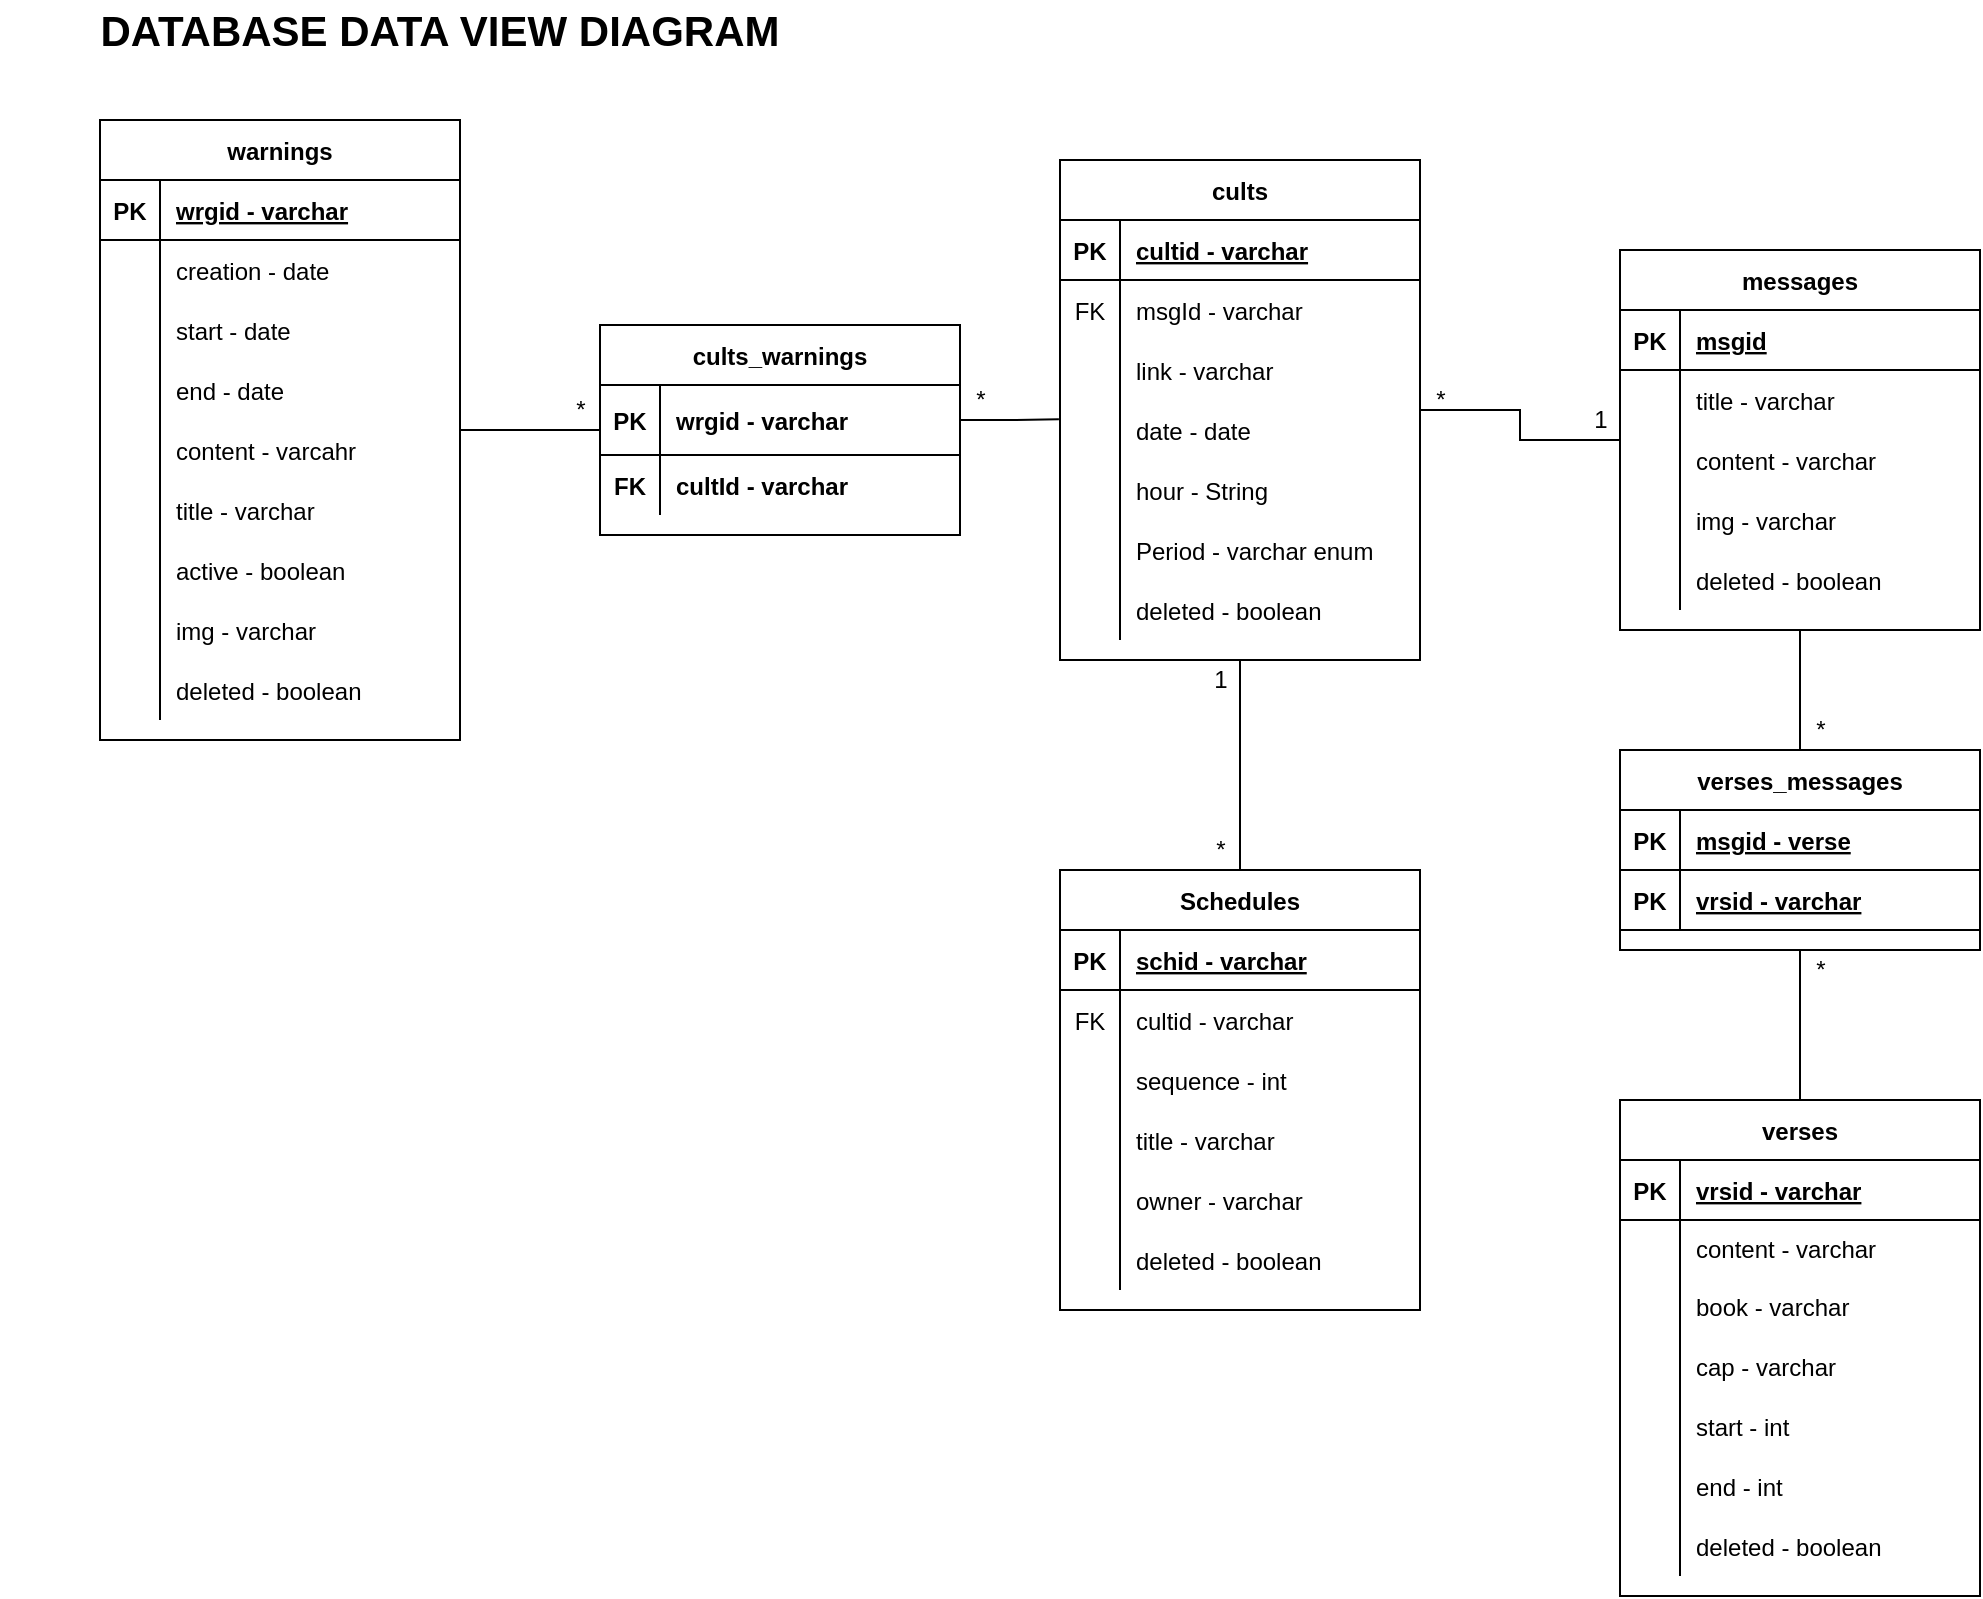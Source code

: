 <mxfile version="13.8.1" type="device"><diagram id="FfVFmFVfgcgkvc2MJZDp" name="Page-1"><mxGraphModel dx="766" dy="450" grid="1" gridSize="10" guides="1" tooltips="1" connect="1" arrows="1" fold="1" page="1" pageScale="1" pageWidth="827" pageHeight="1169" math="0" shadow="0"><root><mxCell id="0"/><mxCell id="1" parent="0"/><mxCell id="G2tDwb72P1aMeua5ZWxh-1" value="" style="edgeStyle=orthogonalEdgeStyle;rounded=0;orthogonalLoop=1;jettySize=auto;html=1;endArrow=none;endFill=0;" parent="1" source="G2tDwb72P1aMeua5ZWxh-49" target="G2tDwb72P1aMeua5ZWxh-125" edge="1"><mxGeometry relative="1" as="geometry"/></mxCell><mxCell id="G2tDwb72P1aMeua5ZWxh-2" value="" style="edgeStyle=orthogonalEdgeStyle;rounded=0;orthogonalLoop=1;jettySize=auto;html=1;endArrow=none;endFill=0;" parent="1" source="G2tDwb72P1aMeua5ZWxh-49" target="G2tDwb72P1aMeua5ZWxh-106" edge="1"><mxGeometry relative="1" as="geometry"/></mxCell><mxCell id="G2tDwb72P1aMeua5ZWxh-4" value="" style="edgeStyle=orthogonalEdgeStyle;rounded=0;orthogonalLoop=1;jettySize=auto;html=1;endArrow=none;endFill=0;" parent="1" source="G2tDwb72P1aMeua5ZWxh-18" target="G2tDwb72P1aMeua5ZWxh-99" edge="1"><mxGeometry relative="1" as="geometry"/></mxCell><mxCell id="G2tDwb72P1aMeua5ZWxh-5" value="*" style="text;html=1;align=center;verticalAlign=middle;resizable=0;points=[];autosize=1;" parent="1" vertex="1"><mxGeometry x="490" y="200" width="20" height="20" as="geometry"/></mxCell><mxCell id="G2tDwb72P1aMeua5ZWxh-6" value="*" style="text;html=1;align=center;verticalAlign=middle;resizable=0;points=[];autosize=1;" parent="1" vertex="1"><mxGeometry x="290" y="205" width="20" height="20" as="geometry"/></mxCell><mxCell id="G2tDwb72P1aMeua5ZWxh-7" value="*" style="text;html=1;align=center;verticalAlign=middle;resizable=0;points=[];autosize=1;" parent="1" vertex="1"><mxGeometry x="720" y="200" width="20" height="20" as="geometry"/></mxCell><mxCell id="G2tDwb72P1aMeua5ZWxh-8" value="1" style="text;html=1;align=center;verticalAlign=middle;resizable=0;points=[];autosize=1;" parent="1" vertex="1"><mxGeometry x="800" y="210" width="20" height="20" as="geometry"/></mxCell><mxCell id="G2tDwb72P1aMeua5ZWxh-18" value="warnings" style="shape=table;startSize=30;container=1;collapsible=1;childLayout=tableLayout;fixedRows=1;rowLines=0;fontStyle=1;align=center;resizeLast=1;" parent="1" vertex="1"><mxGeometry x="60" y="70" width="180" height="310" as="geometry"/></mxCell><mxCell id="G2tDwb72P1aMeua5ZWxh-19" value="" style="shape=partialRectangle;collapsible=0;dropTarget=0;pointerEvents=0;fillColor=none;top=0;left=0;bottom=1;right=0;points=[[0,0.5],[1,0.5]];portConstraint=eastwest;" parent="G2tDwb72P1aMeua5ZWxh-18" vertex="1"><mxGeometry y="30" width="180" height="30" as="geometry"/></mxCell><mxCell id="G2tDwb72P1aMeua5ZWxh-20" value="PK" style="shape=partialRectangle;connectable=0;fillColor=none;top=0;left=0;bottom=0;right=0;fontStyle=1;overflow=hidden;" parent="G2tDwb72P1aMeua5ZWxh-19" vertex="1"><mxGeometry width="30" height="30" as="geometry"/></mxCell><mxCell id="G2tDwb72P1aMeua5ZWxh-21" value="wrgid - varchar" style="shape=partialRectangle;connectable=0;fillColor=none;top=0;left=0;bottom=0;right=0;align=left;spacingLeft=6;fontStyle=5;overflow=hidden;" parent="G2tDwb72P1aMeua5ZWxh-19" vertex="1"><mxGeometry x="30" width="150" height="30" as="geometry"/></mxCell><mxCell id="G2tDwb72P1aMeua5ZWxh-28" value="" style="shape=partialRectangle;collapsible=0;dropTarget=0;pointerEvents=0;fillColor=none;top=0;left=0;bottom=0;right=0;points=[[0,0.5],[1,0.5]];portConstraint=eastwest;" parent="G2tDwb72P1aMeua5ZWxh-18" vertex="1"><mxGeometry y="60" width="180" height="30" as="geometry"/></mxCell><mxCell id="G2tDwb72P1aMeua5ZWxh-29" value="" style="shape=partialRectangle;connectable=0;fillColor=none;top=0;left=0;bottom=0;right=0;editable=1;overflow=hidden;" parent="G2tDwb72P1aMeua5ZWxh-28" vertex="1"><mxGeometry width="30" height="30" as="geometry"/></mxCell><mxCell id="G2tDwb72P1aMeua5ZWxh-30" value="creation - date" style="shape=partialRectangle;connectable=0;fillColor=none;top=0;left=0;bottom=0;right=0;align=left;spacingLeft=6;overflow=hidden;" parent="G2tDwb72P1aMeua5ZWxh-28" vertex="1"><mxGeometry x="30" width="150" height="30" as="geometry"/></mxCell><mxCell id="G2tDwb72P1aMeua5ZWxh-31" value="" style="shape=partialRectangle;collapsible=0;dropTarget=0;pointerEvents=0;fillColor=none;top=0;left=0;bottom=0;right=0;points=[[0,0.5],[1,0.5]];portConstraint=eastwest;" parent="G2tDwb72P1aMeua5ZWxh-18" vertex="1"><mxGeometry y="90" width="180" height="30" as="geometry"/></mxCell><mxCell id="G2tDwb72P1aMeua5ZWxh-32" value="" style="shape=partialRectangle;connectable=0;fillColor=none;top=0;left=0;bottom=0;right=0;editable=1;overflow=hidden;" parent="G2tDwb72P1aMeua5ZWxh-31" vertex="1"><mxGeometry width="30" height="30" as="geometry"/></mxCell><mxCell id="G2tDwb72P1aMeua5ZWxh-33" value="start - date" style="shape=partialRectangle;connectable=0;fillColor=none;top=0;left=0;bottom=0;right=0;align=left;spacingLeft=6;overflow=hidden;" parent="G2tDwb72P1aMeua5ZWxh-31" vertex="1"><mxGeometry x="30" width="150" height="30" as="geometry"/></mxCell><mxCell id="G2tDwb72P1aMeua5ZWxh-34" value="" style="shape=partialRectangle;collapsible=0;dropTarget=0;pointerEvents=0;fillColor=none;top=0;left=0;bottom=0;right=0;points=[[0,0.5],[1,0.5]];portConstraint=eastwest;" parent="G2tDwb72P1aMeua5ZWxh-18" vertex="1"><mxGeometry y="120" width="180" height="30" as="geometry"/></mxCell><mxCell id="G2tDwb72P1aMeua5ZWxh-35" value="" style="shape=partialRectangle;connectable=0;fillColor=none;top=0;left=0;bottom=0;right=0;editable=1;overflow=hidden;" parent="G2tDwb72P1aMeua5ZWxh-34" vertex="1"><mxGeometry width="30" height="30" as="geometry"/></mxCell><mxCell id="G2tDwb72P1aMeua5ZWxh-36" value="end - date" style="shape=partialRectangle;connectable=0;fillColor=none;top=0;left=0;bottom=0;right=0;align=left;spacingLeft=6;overflow=hidden;" parent="G2tDwb72P1aMeua5ZWxh-34" vertex="1"><mxGeometry x="30" width="150" height="30" as="geometry"/></mxCell><mxCell id="G2tDwb72P1aMeua5ZWxh-37" value="" style="shape=partialRectangle;collapsible=0;dropTarget=0;pointerEvents=0;fillColor=none;top=0;left=0;bottom=0;right=0;points=[[0,0.5],[1,0.5]];portConstraint=eastwest;" parent="G2tDwb72P1aMeua5ZWxh-18" vertex="1"><mxGeometry y="150" width="180" height="30" as="geometry"/></mxCell><mxCell id="G2tDwb72P1aMeua5ZWxh-38" value="" style="shape=partialRectangle;connectable=0;fillColor=none;top=0;left=0;bottom=0;right=0;editable=1;overflow=hidden;" parent="G2tDwb72P1aMeua5ZWxh-37" vertex="1"><mxGeometry width="30" height="30" as="geometry"/></mxCell><mxCell id="G2tDwb72P1aMeua5ZWxh-39" value="content - varcahr" style="shape=partialRectangle;connectable=0;fillColor=none;top=0;left=0;bottom=0;right=0;align=left;spacingLeft=6;overflow=hidden;" parent="G2tDwb72P1aMeua5ZWxh-37" vertex="1"><mxGeometry x="30" width="150" height="30" as="geometry"/></mxCell><mxCell id="G2tDwb72P1aMeua5ZWxh-40" value="" style="shape=partialRectangle;collapsible=0;dropTarget=0;pointerEvents=0;fillColor=none;top=0;left=0;bottom=0;right=0;points=[[0,0.5],[1,0.5]];portConstraint=eastwest;" parent="G2tDwb72P1aMeua5ZWxh-18" vertex="1"><mxGeometry y="180" width="180" height="30" as="geometry"/></mxCell><mxCell id="G2tDwb72P1aMeua5ZWxh-41" value="" style="shape=partialRectangle;connectable=0;fillColor=none;top=0;left=0;bottom=0;right=0;editable=1;overflow=hidden;" parent="G2tDwb72P1aMeua5ZWxh-40" vertex="1"><mxGeometry width="30" height="30" as="geometry"/></mxCell><mxCell id="G2tDwb72P1aMeua5ZWxh-42" value="title - varchar" style="shape=partialRectangle;connectable=0;fillColor=none;top=0;left=0;bottom=0;right=0;align=left;spacingLeft=6;overflow=hidden;" parent="G2tDwb72P1aMeua5ZWxh-40" vertex="1"><mxGeometry x="30" width="150" height="30" as="geometry"/></mxCell><mxCell id="G2tDwb72P1aMeua5ZWxh-43" value="" style="shape=partialRectangle;collapsible=0;dropTarget=0;pointerEvents=0;fillColor=none;top=0;left=0;bottom=0;right=0;points=[[0,0.5],[1,0.5]];portConstraint=eastwest;" parent="G2tDwb72P1aMeua5ZWxh-18" vertex="1"><mxGeometry y="210" width="180" height="30" as="geometry"/></mxCell><mxCell id="G2tDwb72P1aMeua5ZWxh-44" value="" style="shape=partialRectangle;connectable=0;fillColor=none;top=0;left=0;bottom=0;right=0;editable=1;overflow=hidden;" parent="G2tDwb72P1aMeua5ZWxh-43" vertex="1"><mxGeometry width="30" height="30" as="geometry"/></mxCell><mxCell id="G2tDwb72P1aMeua5ZWxh-45" value="active - boolean" style="shape=partialRectangle;connectable=0;fillColor=none;top=0;left=0;bottom=0;right=0;align=left;spacingLeft=6;overflow=hidden;" parent="G2tDwb72P1aMeua5ZWxh-43" vertex="1"><mxGeometry x="30" width="150" height="30" as="geometry"/></mxCell><mxCell id="G2tDwb72P1aMeua5ZWxh-46" value="" style="shape=partialRectangle;collapsible=0;dropTarget=0;pointerEvents=0;fillColor=none;top=0;left=0;bottom=0;right=0;points=[[0,0.5],[1,0.5]];portConstraint=eastwest;" parent="G2tDwb72P1aMeua5ZWxh-18" vertex="1"><mxGeometry y="240" width="180" height="30" as="geometry"/></mxCell><mxCell id="G2tDwb72P1aMeua5ZWxh-47" value="" style="shape=partialRectangle;connectable=0;fillColor=none;top=0;left=0;bottom=0;right=0;editable=1;overflow=hidden;" parent="G2tDwb72P1aMeua5ZWxh-46" vertex="1"><mxGeometry width="30" height="30" as="geometry"/></mxCell><mxCell id="G2tDwb72P1aMeua5ZWxh-48" value="img - varchar" style="shape=partialRectangle;connectable=0;fillColor=none;top=0;left=0;bottom=0;right=0;align=left;spacingLeft=6;overflow=hidden;" parent="G2tDwb72P1aMeua5ZWxh-46" vertex="1"><mxGeometry x="30" width="150" height="30" as="geometry"/></mxCell><mxCell id="GimuK8NEY4A1Hkwl0KR8-1" value="" style="shape=partialRectangle;collapsible=0;dropTarget=0;pointerEvents=0;fillColor=none;top=0;left=0;bottom=0;right=0;points=[[0,0.5],[1,0.5]];portConstraint=eastwest;" parent="G2tDwb72P1aMeua5ZWxh-18" vertex="1"><mxGeometry y="270" width="180" height="30" as="geometry"/></mxCell><mxCell id="GimuK8NEY4A1Hkwl0KR8-2" value="" style="shape=partialRectangle;connectable=0;fillColor=none;top=0;left=0;bottom=0;right=0;editable=1;overflow=hidden;" parent="GimuK8NEY4A1Hkwl0KR8-1" vertex="1"><mxGeometry width="30" height="30" as="geometry"/></mxCell><mxCell id="GimuK8NEY4A1Hkwl0KR8-3" value="deleted - boolean" style="shape=partialRectangle;connectable=0;fillColor=none;top=0;left=0;bottom=0;right=0;align=left;spacingLeft=6;overflow=hidden;" parent="GimuK8NEY4A1Hkwl0KR8-1" vertex="1"><mxGeometry x="30" width="150" height="30" as="geometry"/></mxCell><mxCell id="G2tDwb72P1aMeua5ZWxh-11" value="1" style="text;html=1;align=center;verticalAlign=middle;resizable=0;points=[];autosize=1;" parent="1" vertex="1"><mxGeometry x="610" y="340" width="20" height="20" as="geometry"/></mxCell><mxCell id="G2tDwb72P1aMeua5ZWxh-12" value="*&lt;br&gt;" style="text;html=1;align=center;verticalAlign=middle;resizable=0;points=[];autosize=1;" parent="1" vertex="1"><mxGeometry x="610" y="425" width="20" height="20" as="geometry"/></mxCell><mxCell id="G2tDwb72P1aMeua5ZWxh-13" value="" style="edgeStyle=orthogonalEdgeStyle;rounded=0;orthogonalLoop=1;jettySize=auto;html=1;endArrow=none;endFill=0;" parent="1" source="G2tDwb72P1aMeua5ZWxh-125" target="G2tDwb72P1aMeua5ZWxh-141" edge="1"><mxGeometry relative="1" as="geometry"/></mxCell><mxCell id="G2tDwb72P1aMeua5ZWxh-14" style="edgeStyle=orthogonalEdgeStyle;rounded=0;orthogonalLoop=1;jettySize=auto;html=1;exitX=1;exitY=0.5;exitDx=0;exitDy=0;entryX=-0.003;entryY=0.322;entryDx=0;entryDy=0;endArrow=none;endFill=0;entryPerimeter=0;" parent="1" source="G2tDwb72P1aMeua5ZWxh-100" target="G2tDwb72P1aMeua5ZWxh-59" edge="1"><mxGeometry relative="1" as="geometry"/></mxCell><mxCell id="G2tDwb72P1aMeua5ZWxh-15" value="*" style="text;html=1;align=center;verticalAlign=middle;resizable=0;points=[];autosize=1;" parent="1" vertex="1"><mxGeometry x="910" y="365" width="20" height="20" as="geometry"/></mxCell><mxCell id="G2tDwb72P1aMeua5ZWxh-16" style="edgeStyle=orthogonalEdgeStyle;rounded=0;orthogonalLoop=1;jettySize=auto;html=1;exitX=0.5;exitY=0;exitDx=0;exitDy=0;entryX=0.5;entryY=1;entryDx=0;entryDy=0;endArrow=none;endFill=0;" parent="1" source="G2tDwb72P1aMeua5ZWxh-148" target="G2tDwb72P1aMeua5ZWxh-141" edge="1"><mxGeometry relative="1" as="geometry"/></mxCell><mxCell id="G2tDwb72P1aMeua5ZWxh-17" value="*" style="text;html=1;align=center;verticalAlign=middle;resizable=0;points=[];autosize=1;" parent="1" vertex="1"><mxGeometry x="910" y="485" width="20" height="20" as="geometry"/></mxCell><mxCell id="G2tDwb72P1aMeua5ZWxh-170" value="DATABASE DATA VIEW DIAGRAM" style="text;html=1;strokeColor=none;fillColor=none;align=center;verticalAlign=middle;whiteSpace=wrap;rounded=0;fontStyle=1;fontSize=21;" parent="1" vertex="1"><mxGeometry x="10" y="10" width="440" height="30" as="geometry"/></mxCell><mxCell id="G2tDwb72P1aMeua5ZWxh-49" value="cults" style="shape=table;startSize=30;container=1;collapsible=1;childLayout=tableLayout;fixedRows=1;rowLines=0;fontStyle=1;align=center;resizeLast=1;" parent="1" vertex="1"><mxGeometry x="540" y="90" width="180" height="250" as="geometry"/></mxCell><mxCell id="G2tDwb72P1aMeua5ZWxh-50" value="" style="shape=partialRectangle;collapsible=0;dropTarget=0;pointerEvents=0;fillColor=none;top=0;left=0;bottom=1;right=0;points=[[0,0.5],[1,0.5]];portConstraint=eastwest;" parent="G2tDwb72P1aMeua5ZWxh-49" vertex="1"><mxGeometry y="30" width="180" height="30" as="geometry"/></mxCell><mxCell id="G2tDwb72P1aMeua5ZWxh-51" value="PK" style="shape=partialRectangle;connectable=0;fillColor=none;top=0;left=0;bottom=0;right=0;fontStyle=1;overflow=hidden;" parent="G2tDwb72P1aMeua5ZWxh-50" vertex="1"><mxGeometry width="30" height="30" as="geometry"/></mxCell><mxCell id="G2tDwb72P1aMeua5ZWxh-52" value="cultid - varchar" style="shape=partialRectangle;connectable=0;fillColor=none;top=0;left=0;bottom=0;right=0;align=left;spacingLeft=6;fontStyle=5;overflow=hidden;" parent="G2tDwb72P1aMeua5ZWxh-50" vertex="1"><mxGeometry x="30" width="150" height="30" as="geometry"/></mxCell><mxCell id="G2tDwb72P1aMeua5ZWxh-53" value="" style="shape=partialRectangle;collapsible=0;dropTarget=0;pointerEvents=0;fillColor=none;top=0;left=0;bottom=0;right=0;points=[[0,0.5],[1,0.5]];portConstraint=eastwest;" parent="G2tDwb72P1aMeua5ZWxh-49" vertex="1"><mxGeometry y="60" width="180" height="30" as="geometry"/></mxCell><mxCell id="G2tDwb72P1aMeua5ZWxh-54" value="FK" style="shape=partialRectangle;connectable=0;fillColor=none;top=0;left=0;bottom=0;right=0;editable=1;overflow=hidden;" parent="G2tDwb72P1aMeua5ZWxh-53" vertex="1"><mxGeometry width="30" height="30" as="geometry"/></mxCell><mxCell id="G2tDwb72P1aMeua5ZWxh-55" value="msgId - varchar" style="shape=partialRectangle;connectable=0;fillColor=none;top=0;left=0;bottom=0;right=0;align=left;spacingLeft=6;overflow=hidden;" parent="G2tDwb72P1aMeua5ZWxh-53" vertex="1"><mxGeometry x="30" width="150" height="30" as="geometry"/></mxCell><mxCell id="G2tDwb72P1aMeua5ZWxh-56" value="" style="shape=partialRectangle;collapsible=0;dropTarget=0;pointerEvents=0;fillColor=none;top=0;left=0;bottom=0;right=0;points=[[0,0.5],[1,0.5]];portConstraint=eastwest;" parent="G2tDwb72P1aMeua5ZWxh-49" vertex="1"><mxGeometry y="90" width="180" height="30" as="geometry"/></mxCell><mxCell id="G2tDwb72P1aMeua5ZWxh-57" value="" style="shape=partialRectangle;connectable=0;fillColor=none;top=0;left=0;bottom=0;right=0;editable=1;overflow=hidden;" parent="G2tDwb72P1aMeua5ZWxh-56" vertex="1"><mxGeometry width="30" height="30" as="geometry"/></mxCell><mxCell id="G2tDwb72P1aMeua5ZWxh-58" value="link - varchar" style="shape=partialRectangle;connectable=0;fillColor=none;top=0;left=0;bottom=0;right=0;align=left;spacingLeft=6;overflow=hidden;" parent="G2tDwb72P1aMeua5ZWxh-56" vertex="1"><mxGeometry x="30" width="150" height="30" as="geometry"/></mxCell><mxCell id="G2tDwb72P1aMeua5ZWxh-59" value="" style="shape=partialRectangle;collapsible=0;dropTarget=0;pointerEvents=0;fillColor=none;top=0;left=0;bottom=0;right=0;points=[[0,0.5],[1,0.5]];portConstraint=eastwest;" parent="G2tDwb72P1aMeua5ZWxh-49" vertex="1"><mxGeometry y="120" width="180" height="30" as="geometry"/></mxCell><mxCell id="G2tDwb72P1aMeua5ZWxh-60" value="" style="shape=partialRectangle;connectable=0;fillColor=none;top=0;left=0;bottom=0;right=0;editable=1;overflow=hidden;" parent="G2tDwb72P1aMeua5ZWxh-59" vertex="1"><mxGeometry width="30" height="30" as="geometry"/></mxCell><mxCell id="G2tDwb72P1aMeua5ZWxh-61" value="date - date" style="shape=partialRectangle;connectable=0;fillColor=none;top=0;left=0;bottom=0;right=0;align=left;spacingLeft=6;overflow=hidden;" parent="G2tDwb72P1aMeua5ZWxh-59" vertex="1"><mxGeometry x="30" width="150" height="30" as="geometry"/></mxCell><mxCell id="G2tDwb72P1aMeua5ZWxh-62" value="" style="shape=partialRectangle;collapsible=0;dropTarget=0;pointerEvents=0;fillColor=none;top=0;left=0;bottom=0;right=0;points=[[0,0.5],[1,0.5]];portConstraint=eastwest;" parent="G2tDwb72P1aMeua5ZWxh-49" vertex="1"><mxGeometry y="150" width="180" height="30" as="geometry"/></mxCell><mxCell id="G2tDwb72P1aMeua5ZWxh-63" value="" style="shape=partialRectangle;connectable=0;fillColor=none;top=0;left=0;bottom=0;right=0;editable=1;overflow=hidden;" parent="G2tDwb72P1aMeua5ZWxh-62" vertex="1"><mxGeometry width="30" height="30" as="geometry"/></mxCell><mxCell id="G2tDwb72P1aMeua5ZWxh-64" value="hour - String" style="shape=partialRectangle;connectable=0;fillColor=none;top=0;left=0;bottom=0;right=0;align=left;spacingLeft=6;overflow=hidden;" parent="G2tDwb72P1aMeua5ZWxh-62" vertex="1"><mxGeometry x="30" width="150" height="30" as="geometry"/></mxCell><mxCell id="G2tDwb72P1aMeua5ZWxh-68" value="" style="shape=partialRectangle;collapsible=0;dropTarget=0;pointerEvents=0;fillColor=none;top=0;left=0;bottom=0;right=0;points=[[0,0.5],[1,0.5]];portConstraint=eastwest;" parent="G2tDwb72P1aMeua5ZWxh-49" vertex="1"><mxGeometry y="180" width="180" height="30" as="geometry"/></mxCell><mxCell id="G2tDwb72P1aMeua5ZWxh-69" value="" style="shape=partialRectangle;connectable=0;fillColor=none;top=0;left=0;bottom=0;right=0;editable=1;overflow=hidden;" parent="G2tDwb72P1aMeua5ZWxh-68" vertex="1"><mxGeometry width="30" height="30" as="geometry"/></mxCell><mxCell id="G2tDwb72P1aMeua5ZWxh-70" value="Period - varchar enum" style="shape=partialRectangle;connectable=0;fillColor=none;top=0;left=0;bottom=0;right=0;align=left;spacingLeft=6;overflow=hidden;" parent="G2tDwb72P1aMeua5ZWxh-68" vertex="1"><mxGeometry x="30" width="150" height="30" as="geometry"/></mxCell><mxCell id="G2tDwb72P1aMeua5ZWxh-71" value="" style="shape=partialRectangle;collapsible=0;dropTarget=0;pointerEvents=0;fillColor=none;top=0;left=0;bottom=0;right=0;points=[[0,0.5],[1,0.5]];portConstraint=eastwest;" parent="G2tDwb72P1aMeua5ZWxh-49" vertex="1"><mxGeometry y="210" width="180" height="30" as="geometry"/></mxCell><mxCell id="G2tDwb72P1aMeua5ZWxh-72" value="" style="shape=partialRectangle;connectable=0;fillColor=none;top=0;left=0;bottom=0;right=0;editable=1;overflow=hidden;" parent="G2tDwb72P1aMeua5ZWxh-71" vertex="1"><mxGeometry width="30" height="30" as="geometry"/></mxCell><mxCell id="G2tDwb72P1aMeua5ZWxh-73" value="deleted - boolean" style="shape=partialRectangle;connectable=0;fillColor=none;top=0;left=0;bottom=0;right=0;align=left;spacingLeft=6;overflow=hidden;" parent="G2tDwb72P1aMeua5ZWxh-71" vertex="1"><mxGeometry x="30" width="150" height="30" as="geometry"/></mxCell><mxCell id="G2tDwb72P1aMeua5ZWxh-99" value="cults_warnings" style="shape=table;startSize=30;container=1;collapsible=1;childLayout=tableLayout;fixedRows=1;rowLines=0;fontStyle=1;align=center;resizeLast=1;" parent="1" vertex="1"><mxGeometry x="310" y="172.5" width="180" height="105" as="geometry"/></mxCell><mxCell id="G2tDwb72P1aMeua5ZWxh-100" value="" style="shape=partialRectangle;collapsible=0;dropTarget=0;pointerEvents=0;fillColor=none;top=0;left=0;bottom=1;right=0;points=[[0,0.5],[1,0.5]];portConstraint=eastwest;" parent="G2tDwb72P1aMeua5ZWxh-99" vertex="1"><mxGeometry y="30" width="180" height="35" as="geometry"/></mxCell><mxCell id="G2tDwb72P1aMeua5ZWxh-101" value="PK" style="shape=partialRectangle;connectable=0;fillColor=none;top=0;left=0;bottom=0;right=0;fontStyle=1;overflow=hidden;" parent="G2tDwb72P1aMeua5ZWxh-100" vertex="1"><mxGeometry width="30" height="35" as="geometry"/></mxCell><mxCell id="G2tDwb72P1aMeua5ZWxh-102" value="wrgid - varchar" style="shape=partialRectangle;connectable=0;fillColor=none;top=0;left=0;bottom=0;right=0;align=left;spacingLeft=6;fontStyle=1;overflow=hidden;" parent="G2tDwb72P1aMeua5ZWxh-100" vertex="1"><mxGeometry x="30" width="150" height="35" as="geometry"/></mxCell><mxCell id="G2tDwb72P1aMeua5ZWxh-103" value="" style="shape=partialRectangle;collapsible=0;dropTarget=0;pointerEvents=0;fillColor=none;top=0;left=0;bottom=0;right=0;points=[[0,0.5],[1,0.5]];portConstraint=eastwest;" parent="G2tDwb72P1aMeua5ZWxh-99" vertex="1"><mxGeometry y="65" width="180" height="30" as="geometry"/></mxCell><mxCell id="G2tDwb72P1aMeua5ZWxh-104" value="FK" style="shape=partialRectangle;connectable=0;fillColor=none;top=0;left=0;bottom=0;right=0;editable=1;overflow=hidden;fontStyle=1" parent="G2tDwb72P1aMeua5ZWxh-103" vertex="1"><mxGeometry width="30" height="30" as="geometry"/></mxCell><mxCell id="G2tDwb72P1aMeua5ZWxh-105" value="cultId - varchar" style="shape=partialRectangle;connectable=0;fillColor=none;top=0;left=0;bottom=0;right=0;align=left;spacingLeft=6;overflow=hidden;fontStyle=1" parent="G2tDwb72P1aMeua5ZWxh-103" vertex="1"><mxGeometry x="30" width="150" height="30" as="geometry"/></mxCell><mxCell id="G2tDwb72P1aMeua5ZWxh-125" value="messages" style="shape=table;startSize=30;container=1;collapsible=1;childLayout=tableLayout;fixedRows=1;rowLines=0;fontStyle=1;align=center;resizeLast=1;" parent="1" vertex="1"><mxGeometry x="820" y="135" width="180" height="190" as="geometry"/></mxCell><mxCell id="G2tDwb72P1aMeua5ZWxh-126" value="" style="shape=partialRectangle;collapsible=0;dropTarget=0;pointerEvents=0;fillColor=none;top=0;left=0;bottom=1;right=0;points=[[0,0.5],[1,0.5]];portConstraint=eastwest;" parent="G2tDwb72P1aMeua5ZWxh-125" vertex="1"><mxGeometry y="30" width="180" height="30" as="geometry"/></mxCell><mxCell id="G2tDwb72P1aMeua5ZWxh-127" value="PK" style="shape=partialRectangle;connectable=0;fillColor=none;top=0;left=0;bottom=0;right=0;fontStyle=1;overflow=hidden;" parent="G2tDwb72P1aMeua5ZWxh-126" vertex="1"><mxGeometry width="30" height="30" as="geometry"/></mxCell><mxCell id="G2tDwb72P1aMeua5ZWxh-128" value="msgid" style="shape=partialRectangle;connectable=0;fillColor=none;top=0;left=0;bottom=0;right=0;align=left;spacingLeft=6;fontStyle=5;overflow=hidden;" parent="G2tDwb72P1aMeua5ZWxh-126" vertex="1"><mxGeometry x="30" width="150" height="30" as="geometry"/></mxCell><mxCell id="G2tDwb72P1aMeua5ZWxh-129" value="" style="shape=partialRectangle;collapsible=0;dropTarget=0;pointerEvents=0;fillColor=none;top=0;left=0;bottom=0;right=0;points=[[0,0.5],[1,0.5]];portConstraint=eastwest;" parent="G2tDwb72P1aMeua5ZWxh-125" vertex="1"><mxGeometry y="60" width="180" height="30" as="geometry"/></mxCell><mxCell id="G2tDwb72P1aMeua5ZWxh-130" value="" style="shape=partialRectangle;connectable=0;fillColor=none;top=0;left=0;bottom=0;right=0;editable=1;overflow=hidden;" parent="G2tDwb72P1aMeua5ZWxh-129" vertex="1"><mxGeometry width="30" height="30" as="geometry"/></mxCell><mxCell id="G2tDwb72P1aMeua5ZWxh-131" value="title - varchar" style="shape=partialRectangle;connectable=0;fillColor=none;top=0;left=0;bottom=0;right=0;align=left;spacingLeft=6;overflow=hidden;" parent="G2tDwb72P1aMeua5ZWxh-129" vertex="1"><mxGeometry x="30" width="150" height="30" as="geometry"/></mxCell><mxCell id="G2tDwb72P1aMeua5ZWxh-132" value="" style="shape=partialRectangle;collapsible=0;dropTarget=0;pointerEvents=0;fillColor=none;top=0;left=0;bottom=0;right=0;points=[[0,0.5],[1,0.5]];portConstraint=eastwest;" parent="G2tDwb72P1aMeua5ZWxh-125" vertex="1"><mxGeometry y="90" width="180" height="30" as="geometry"/></mxCell><mxCell id="G2tDwb72P1aMeua5ZWxh-133" value="" style="shape=partialRectangle;connectable=0;fillColor=none;top=0;left=0;bottom=0;right=0;editable=1;overflow=hidden;" parent="G2tDwb72P1aMeua5ZWxh-132" vertex="1"><mxGeometry width="30" height="30" as="geometry"/></mxCell><mxCell id="G2tDwb72P1aMeua5ZWxh-134" value="content - varchar" style="shape=partialRectangle;connectable=0;fillColor=none;top=0;left=0;bottom=0;right=0;align=left;spacingLeft=6;overflow=hidden;" parent="G2tDwb72P1aMeua5ZWxh-132" vertex="1"><mxGeometry x="30" width="150" height="30" as="geometry"/></mxCell><mxCell id="G2tDwb72P1aMeua5ZWxh-135" value="" style="shape=partialRectangle;collapsible=0;dropTarget=0;pointerEvents=0;fillColor=none;top=0;left=0;bottom=0;right=0;points=[[0,0.5],[1,0.5]];portConstraint=eastwest;" parent="G2tDwb72P1aMeua5ZWxh-125" vertex="1"><mxGeometry y="120" width="180" height="30" as="geometry"/></mxCell><mxCell id="G2tDwb72P1aMeua5ZWxh-136" value="" style="shape=partialRectangle;connectable=0;fillColor=none;top=0;left=0;bottom=0;right=0;editable=1;overflow=hidden;" parent="G2tDwb72P1aMeua5ZWxh-135" vertex="1"><mxGeometry width="30" height="30" as="geometry"/></mxCell><mxCell id="G2tDwb72P1aMeua5ZWxh-137" value="img - varchar" style="shape=partialRectangle;connectable=0;fillColor=none;top=0;left=0;bottom=0;right=0;align=left;spacingLeft=6;overflow=hidden;" parent="G2tDwb72P1aMeua5ZWxh-135" vertex="1"><mxGeometry x="30" width="150" height="30" as="geometry"/></mxCell><mxCell id="G2tDwb72P1aMeua5ZWxh-138" value="" style="shape=partialRectangle;collapsible=0;dropTarget=0;pointerEvents=0;fillColor=none;top=0;left=0;bottom=0;right=0;points=[[0,0.5],[1,0.5]];portConstraint=eastwest;" parent="G2tDwb72P1aMeua5ZWxh-125" vertex="1"><mxGeometry y="150" width="180" height="30" as="geometry"/></mxCell><mxCell id="G2tDwb72P1aMeua5ZWxh-139" value="" style="shape=partialRectangle;connectable=0;fillColor=none;top=0;left=0;bottom=0;right=0;editable=1;overflow=hidden;" parent="G2tDwb72P1aMeua5ZWxh-138" vertex="1"><mxGeometry width="30" height="30" as="geometry"/></mxCell><mxCell id="G2tDwb72P1aMeua5ZWxh-140" value="deleted - boolean" style="shape=partialRectangle;connectable=0;fillColor=none;top=0;left=0;bottom=0;right=0;align=left;spacingLeft=6;overflow=hidden;" parent="G2tDwb72P1aMeua5ZWxh-138" vertex="1"><mxGeometry x="30" width="150" height="30" as="geometry"/></mxCell><mxCell id="G2tDwb72P1aMeua5ZWxh-141" value="verses_messages" style="shape=table;startSize=30;container=1;collapsible=1;childLayout=tableLayout;fixedRows=1;rowLines=0;fontStyle=1;align=center;resizeLast=1;" parent="1" vertex="1"><mxGeometry x="820" y="385" width="180" height="100" as="geometry"/></mxCell><mxCell id="G2tDwb72P1aMeua5ZWxh-142" value="" style="shape=partialRectangle;collapsible=0;dropTarget=0;pointerEvents=0;fillColor=none;top=0;left=0;bottom=1;right=0;points=[[0,0.5],[1,0.5]];portConstraint=eastwest;" parent="G2tDwb72P1aMeua5ZWxh-141" vertex="1"><mxGeometry y="30" width="180" height="30" as="geometry"/></mxCell><mxCell id="G2tDwb72P1aMeua5ZWxh-143" value="PK" style="shape=partialRectangle;connectable=0;fillColor=none;top=0;left=0;bottom=0;right=0;fontStyle=1;overflow=hidden;" parent="G2tDwb72P1aMeua5ZWxh-142" vertex="1"><mxGeometry width="30" height="30" as="geometry"/></mxCell><mxCell id="G2tDwb72P1aMeua5ZWxh-144" value="msgid - verse" style="shape=partialRectangle;connectable=0;fillColor=none;top=0;left=0;bottom=0;right=0;align=left;spacingLeft=6;fontStyle=5;overflow=hidden;" parent="G2tDwb72P1aMeua5ZWxh-142" vertex="1"><mxGeometry x="30" width="150" height="30" as="geometry"/></mxCell><mxCell id="G2tDwb72P1aMeua5ZWxh-145" value="" style="shape=partialRectangle;collapsible=0;dropTarget=0;pointerEvents=0;fillColor=none;top=0;left=0;bottom=1;right=0;points=[[0,0.5],[1,0.5]];portConstraint=eastwest;" parent="G2tDwb72P1aMeua5ZWxh-141" vertex="1"><mxGeometry y="60" width="180" height="30" as="geometry"/></mxCell><mxCell id="G2tDwb72P1aMeua5ZWxh-146" value="PK" style="shape=partialRectangle;connectable=0;fillColor=none;top=0;left=0;bottom=0;right=0;fontStyle=1;overflow=hidden;" parent="G2tDwb72P1aMeua5ZWxh-145" vertex="1"><mxGeometry width="30" height="30" as="geometry"/></mxCell><mxCell id="G2tDwb72P1aMeua5ZWxh-147" value="vrsid - varchar" style="shape=partialRectangle;connectable=0;fillColor=none;top=0;left=0;bottom=0;right=0;align=left;spacingLeft=6;fontStyle=5;overflow=hidden;" parent="G2tDwb72P1aMeua5ZWxh-145" vertex="1"><mxGeometry x="30" width="150" height="30" as="geometry"/></mxCell><mxCell id="G2tDwb72P1aMeua5ZWxh-106" value="Schedules" style="shape=table;startSize=30;container=1;collapsible=1;childLayout=tableLayout;fixedRows=1;rowLines=0;fontStyle=1;align=center;resizeLast=1;" parent="1" vertex="1"><mxGeometry x="540" y="445" width="180" height="220" as="geometry"/></mxCell><mxCell id="G2tDwb72P1aMeua5ZWxh-107" value="" style="shape=partialRectangle;collapsible=0;dropTarget=0;pointerEvents=0;fillColor=none;top=0;left=0;bottom=1;right=0;points=[[0,0.5],[1,0.5]];portConstraint=eastwest;" parent="G2tDwb72P1aMeua5ZWxh-106" vertex="1"><mxGeometry y="30" width="180" height="30" as="geometry"/></mxCell><mxCell id="G2tDwb72P1aMeua5ZWxh-108" value="PK" style="shape=partialRectangle;connectable=0;fillColor=none;top=0;left=0;bottom=0;right=0;fontStyle=1;overflow=hidden;" parent="G2tDwb72P1aMeua5ZWxh-107" vertex="1"><mxGeometry width="30" height="30" as="geometry"/></mxCell><mxCell id="G2tDwb72P1aMeua5ZWxh-109" value="schid - varchar" style="shape=partialRectangle;connectable=0;fillColor=none;top=0;left=0;bottom=0;right=0;align=left;spacingLeft=6;fontStyle=5;overflow=hidden;" parent="G2tDwb72P1aMeua5ZWxh-107" vertex="1"><mxGeometry x="30" width="150" height="30" as="geometry"/></mxCell><mxCell id="G2tDwb72P1aMeua5ZWxh-110" value="" style="shape=partialRectangle;collapsible=0;dropTarget=0;pointerEvents=0;fillColor=none;top=0;left=0;bottom=0;right=0;points=[[0,0.5],[1,0.5]];portConstraint=eastwest;" parent="G2tDwb72P1aMeua5ZWxh-106" vertex="1"><mxGeometry y="60" width="180" height="30" as="geometry"/></mxCell><mxCell id="G2tDwb72P1aMeua5ZWxh-111" value="FK" style="shape=partialRectangle;connectable=0;fillColor=none;top=0;left=0;bottom=0;right=0;editable=1;overflow=hidden;" parent="G2tDwb72P1aMeua5ZWxh-110" vertex="1"><mxGeometry width="30" height="30" as="geometry"/></mxCell><mxCell id="G2tDwb72P1aMeua5ZWxh-112" value="cultid - varchar" style="shape=partialRectangle;connectable=0;fillColor=none;top=0;left=0;bottom=0;right=0;align=left;spacingLeft=6;overflow=hidden;" parent="G2tDwb72P1aMeua5ZWxh-110" vertex="1"><mxGeometry x="30" width="150" height="30" as="geometry"/></mxCell><mxCell id="G2tDwb72P1aMeua5ZWxh-113" value="" style="shape=partialRectangle;collapsible=0;dropTarget=0;pointerEvents=0;fillColor=none;top=0;left=0;bottom=0;right=0;points=[[0,0.5],[1,0.5]];portConstraint=eastwest;" parent="G2tDwb72P1aMeua5ZWxh-106" vertex="1"><mxGeometry y="90" width="180" height="30" as="geometry"/></mxCell><mxCell id="G2tDwb72P1aMeua5ZWxh-114" value="" style="shape=partialRectangle;connectable=0;fillColor=none;top=0;left=0;bottom=0;right=0;editable=1;overflow=hidden;" parent="G2tDwb72P1aMeua5ZWxh-113" vertex="1"><mxGeometry width="30" height="30" as="geometry"/></mxCell><mxCell id="G2tDwb72P1aMeua5ZWxh-115" value="sequence - int" style="shape=partialRectangle;connectable=0;fillColor=none;top=0;left=0;bottom=0;right=0;align=left;spacingLeft=6;overflow=hidden;" parent="G2tDwb72P1aMeua5ZWxh-113" vertex="1"><mxGeometry x="30" width="150" height="30" as="geometry"/></mxCell><mxCell id="G2tDwb72P1aMeua5ZWxh-116" value="" style="shape=partialRectangle;collapsible=0;dropTarget=0;pointerEvents=0;fillColor=none;top=0;left=0;bottom=0;right=0;points=[[0,0.5],[1,0.5]];portConstraint=eastwest;" parent="G2tDwb72P1aMeua5ZWxh-106" vertex="1"><mxGeometry y="120" width="180" height="30" as="geometry"/></mxCell><mxCell id="G2tDwb72P1aMeua5ZWxh-117" value="" style="shape=partialRectangle;connectable=0;fillColor=none;top=0;left=0;bottom=0;right=0;editable=1;overflow=hidden;" parent="G2tDwb72P1aMeua5ZWxh-116" vertex="1"><mxGeometry width="30" height="30" as="geometry"/></mxCell><mxCell id="G2tDwb72P1aMeua5ZWxh-118" value="title - varchar" style="shape=partialRectangle;connectable=0;fillColor=none;top=0;left=0;bottom=0;right=0;align=left;spacingLeft=6;overflow=hidden;" parent="G2tDwb72P1aMeua5ZWxh-116" vertex="1"><mxGeometry x="30" width="150" height="30" as="geometry"/></mxCell><mxCell id="G2tDwb72P1aMeua5ZWxh-119" value="" style="shape=partialRectangle;collapsible=0;dropTarget=0;pointerEvents=0;fillColor=none;top=0;left=0;bottom=0;right=0;points=[[0,0.5],[1,0.5]];portConstraint=eastwest;" parent="G2tDwb72P1aMeua5ZWxh-106" vertex="1"><mxGeometry y="150" width="180" height="30" as="geometry"/></mxCell><mxCell id="G2tDwb72P1aMeua5ZWxh-120" value="" style="shape=partialRectangle;connectable=0;fillColor=none;top=0;left=0;bottom=0;right=0;editable=1;overflow=hidden;" parent="G2tDwb72P1aMeua5ZWxh-119" vertex="1"><mxGeometry width="30" height="30" as="geometry"/></mxCell><mxCell id="G2tDwb72P1aMeua5ZWxh-121" value="owner - varchar" style="shape=partialRectangle;connectable=0;fillColor=none;top=0;left=0;bottom=0;right=0;align=left;spacingLeft=6;overflow=hidden;" parent="G2tDwb72P1aMeua5ZWxh-119" vertex="1"><mxGeometry x="30" width="150" height="30" as="geometry"/></mxCell><mxCell id="G2tDwb72P1aMeua5ZWxh-122" value="" style="shape=partialRectangle;collapsible=0;dropTarget=0;pointerEvents=0;fillColor=none;top=0;left=0;bottom=0;right=0;points=[[0,0.5],[1,0.5]];portConstraint=eastwest;" parent="G2tDwb72P1aMeua5ZWxh-106" vertex="1"><mxGeometry y="180" width="180" height="30" as="geometry"/></mxCell><mxCell id="G2tDwb72P1aMeua5ZWxh-123" value="" style="shape=partialRectangle;connectable=0;fillColor=none;top=0;left=0;bottom=0;right=0;editable=1;overflow=hidden;" parent="G2tDwb72P1aMeua5ZWxh-122" vertex="1"><mxGeometry width="30" height="30" as="geometry"/></mxCell><mxCell id="G2tDwb72P1aMeua5ZWxh-124" value="deleted - boolean" style="shape=partialRectangle;connectable=0;fillColor=none;top=0;left=0;bottom=0;right=0;align=left;spacingLeft=6;overflow=hidden;" parent="G2tDwb72P1aMeua5ZWxh-122" vertex="1"><mxGeometry x="30" width="150" height="30" as="geometry"/></mxCell><mxCell id="G2tDwb72P1aMeua5ZWxh-148" value="verses" style="shape=table;startSize=30;container=1;collapsible=1;childLayout=tableLayout;fixedRows=1;rowLines=0;fontStyle=1;align=center;resizeLast=1;" parent="1" vertex="1"><mxGeometry x="820" y="560" width="180" height="248" as="geometry"/></mxCell><mxCell id="G2tDwb72P1aMeua5ZWxh-149" value="" style="shape=partialRectangle;collapsible=0;dropTarget=0;pointerEvents=0;fillColor=none;top=0;left=0;bottom=1;right=0;points=[[0,0.5],[1,0.5]];portConstraint=eastwest;" parent="G2tDwb72P1aMeua5ZWxh-148" vertex="1"><mxGeometry y="30" width="180" height="30" as="geometry"/></mxCell><mxCell id="G2tDwb72P1aMeua5ZWxh-150" value="PK" style="shape=partialRectangle;connectable=0;fillColor=none;top=0;left=0;bottom=0;right=0;fontStyle=1;overflow=hidden;" parent="G2tDwb72P1aMeua5ZWxh-149" vertex="1"><mxGeometry width="30" height="30" as="geometry"/></mxCell><mxCell id="G2tDwb72P1aMeua5ZWxh-151" value="vrsid - varchar" style="shape=partialRectangle;connectable=0;fillColor=none;top=0;left=0;bottom=0;right=0;align=left;spacingLeft=6;fontStyle=5;overflow=hidden;" parent="G2tDwb72P1aMeua5ZWxh-149" vertex="1"><mxGeometry x="30" width="150" height="30" as="geometry"/></mxCell><mxCell id="G2tDwb72P1aMeua5ZWxh-152" value="" style="shape=partialRectangle;collapsible=0;dropTarget=0;pointerEvents=0;fillColor=none;top=0;left=0;bottom=0;right=0;points=[[0,0.5],[1,0.5]];portConstraint=eastwest;" parent="G2tDwb72P1aMeua5ZWxh-148" vertex="1"><mxGeometry y="60" width="180" height="28" as="geometry"/></mxCell><mxCell id="G2tDwb72P1aMeua5ZWxh-153" value="" style="shape=partialRectangle;connectable=0;fillColor=none;top=0;left=0;bottom=0;right=0;editable=1;overflow=hidden;" parent="G2tDwb72P1aMeua5ZWxh-152" vertex="1"><mxGeometry width="30" height="28" as="geometry"/></mxCell><mxCell id="G2tDwb72P1aMeua5ZWxh-154" value="content - varchar" style="shape=partialRectangle;connectable=0;fillColor=none;top=0;left=0;bottom=0;right=0;align=left;spacingLeft=6;overflow=hidden;" parent="G2tDwb72P1aMeua5ZWxh-152" vertex="1"><mxGeometry x="30" width="150" height="28" as="geometry"/></mxCell><mxCell id="G2tDwb72P1aMeua5ZWxh-155" value="" style="shape=partialRectangle;collapsible=0;dropTarget=0;pointerEvents=0;fillColor=none;top=0;left=0;bottom=0;right=0;points=[[0,0.5],[1,0.5]];portConstraint=eastwest;" parent="G2tDwb72P1aMeua5ZWxh-148" vertex="1"><mxGeometry y="88" width="180" height="30" as="geometry"/></mxCell><mxCell id="G2tDwb72P1aMeua5ZWxh-156" value="" style="shape=partialRectangle;connectable=0;fillColor=none;top=0;left=0;bottom=0;right=0;editable=1;overflow=hidden;" parent="G2tDwb72P1aMeua5ZWxh-155" vertex="1"><mxGeometry width="30" height="30" as="geometry"/></mxCell><mxCell id="G2tDwb72P1aMeua5ZWxh-157" value="book - varchar" style="shape=partialRectangle;connectable=0;fillColor=none;top=0;left=0;bottom=0;right=0;align=left;spacingLeft=6;overflow=hidden;" parent="G2tDwb72P1aMeua5ZWxh-155" vertex="1"><mxGeometry x="30" width="150" height="30" as="geometry"/></mxCell><mxCell id="G2tDwb72P1aMeua5ZWxh-158" value="" style="shape=partialRectangle;collapsible=0;dropTarget=0;pointerEvents=0;fillColor=none;top=0;left=0;bottom=0;right=0;points=[[0,0.5],[1,0.5]];portConstraint=eastwest;" parent="G2tDwb72P1aMeua5ZWxh-148" vertex="1"><mxGeometry y="118" width="180" height="30" as="geometry"/></mxCell><mxCell id="G2tDwb72P1aMeua5ZWxh-159" value="" style="shape=partialRectangle;connectable=0;fillColor=none;top=0;left=0;bottom=0;right=0;editable=1;overflow=hidden;" parent="G2tDwb72P1aMeua5ZWxh-158" vertex="1"><mxGeometry width="30" height="30" as="geometry"/></mxCell><mxCell id="G2tDwb72P1aMeua5ZWxh-160" value="cap - varchar" style="shape=partialRectangle;connectable=0;fillColor=none;top=0;left=0;bottom=0;right=0;align=left;spacingLeft=6;overflow=hidden;" parent="G2tDwb72P1aMeua5ZWxh-158" vertex="1"><mxGeometry x="30" width="150" height="30" as="geometry"/></mxCell><mxCell id="G2tDwb72P1aMeua5ZWxh-161" value="" style="shape=partialRectangle;collapsible=0;dropTarget=0;pointerEvents=0;fillColor=none;top=0;left=0;bottom=0;right=0;points=[[0,0.5],[1,0.5]];portConstraint=eastwest;" parent="G2tDwb72P1aMeua5ZWxh-148" vertex="1"><mxGeometry y="148" width="180" height="30" as="geometry"/></mxCell><mxCell id="G2tDwb72P1aMeua5ZWxh-162" value="" style="shape=partialRectangle;connectable=0;fillColor=none;top=0;left=0;bottom=0;right=0;editable=1;overflow=hidden;" parent="G2tDwb72P1aMeua5ZWxh-161" vertex="1"><mxGeometry width="30" height="30" as="geometry"/></mxCell><mxCell id="G2tDwb72P1aMeua5ZWxh-163" value="start - int" style="shape=partialRectangle;connectable=0;fillColor=none;top=0;left=0;bottom=0;right=0;align=left;spacingLeft=6;overflow=hidden;" parent="G2tDwb72P1aMeua5ZWxh-161" vertex="1"><mxGeometry x="30" width="150" height="30" as="geometry"/></mxCell><mxCell id="G2tDwb72P1aMeua5ZWxh-164" value="" style="shape=partialRectangle;collapsible=0;dropTarget=0;pointerEvents=0;fillColor=none;top=0;left=0;bottom=0;right=0;points=[[0,0.5],[1,0.5]];portConstraint=eastwest;" parent="G2tDwb72P1aMeua5ZWxh-148" vertex="1"><mxGeometry y="178" width="180" height="30" as="geometry"/></mxCell><mxCell id="G2tDwb72P1aMeua5ZWxh-165" value="" style="shape=partialRectangle;connectable=0;fillColor=none;top=0;left=0;bottom=0;right=0;editable=1;overflow=hidden;" parent="G2tDwb72P1aMeua5ZWxh-164" vertex="1"><mxGeometry width="30" height="30" as="geometry"/></mxCell><mxCell id="G2tDwb72P1aMeua5ZWxh-166" value="end - int" style="shape=partialRectangle;connectable=0;fillColor=none;top=0;left=0;bottom=0;right=0;align=left;spacingLeft=6;overflow=hidden;" parent="G2tDwb72P1aMeua5ZWxh-164" vertex="1"><mxGeometry x="30" width="150" height="30" as="geometry"/></mxCell><mxCell id="G2tDwb72P1aMeua5ZWxh-167" value="" style="shape=partialRectangle;collapsible=0;dropTarget=0;pointerEvents=0;fillColor=none;top=0;left=0;bottom=0;right=0;points=[[0,0.5],[1,0.5]];portConstraint=eastwest;" parent="G2tDwb72P1aMeua5ZWxh-148" vertex="1"><mxGeometry y="208" width="180" height="30" as="geometry"/></mxCell><mxCell id="G2tDwb72P1aMeua5ZWxh-168" value="" style="shape=partialRectangle;connectable=0;fillColor=none;top=0;left=0;bottom=0;right=0;editable=1;overflow=hidden;" parent="G2tDwb72P1aMeua5ZWxh-167" vertex="1"><mxGeometry width="30" height="30" as="geometry"/></mxCell><mxCell id="G2tDwb72P1aMeua5ZWxh-169" value="deleted - boolean" style="shape=partialRectangle;connectable=0;fillColor=none;top=0;left=0;bottom=0;right=0;align=left;spacingLeft=6;overflow=hidden;" parent="G2tDwb72P1aMeua5ZWxh-167" vertex="1"><mxGeometry x="30" width="150" height="30" as="geometry"/></mxCell></root></mxGraphModel></diagram></mxfile>